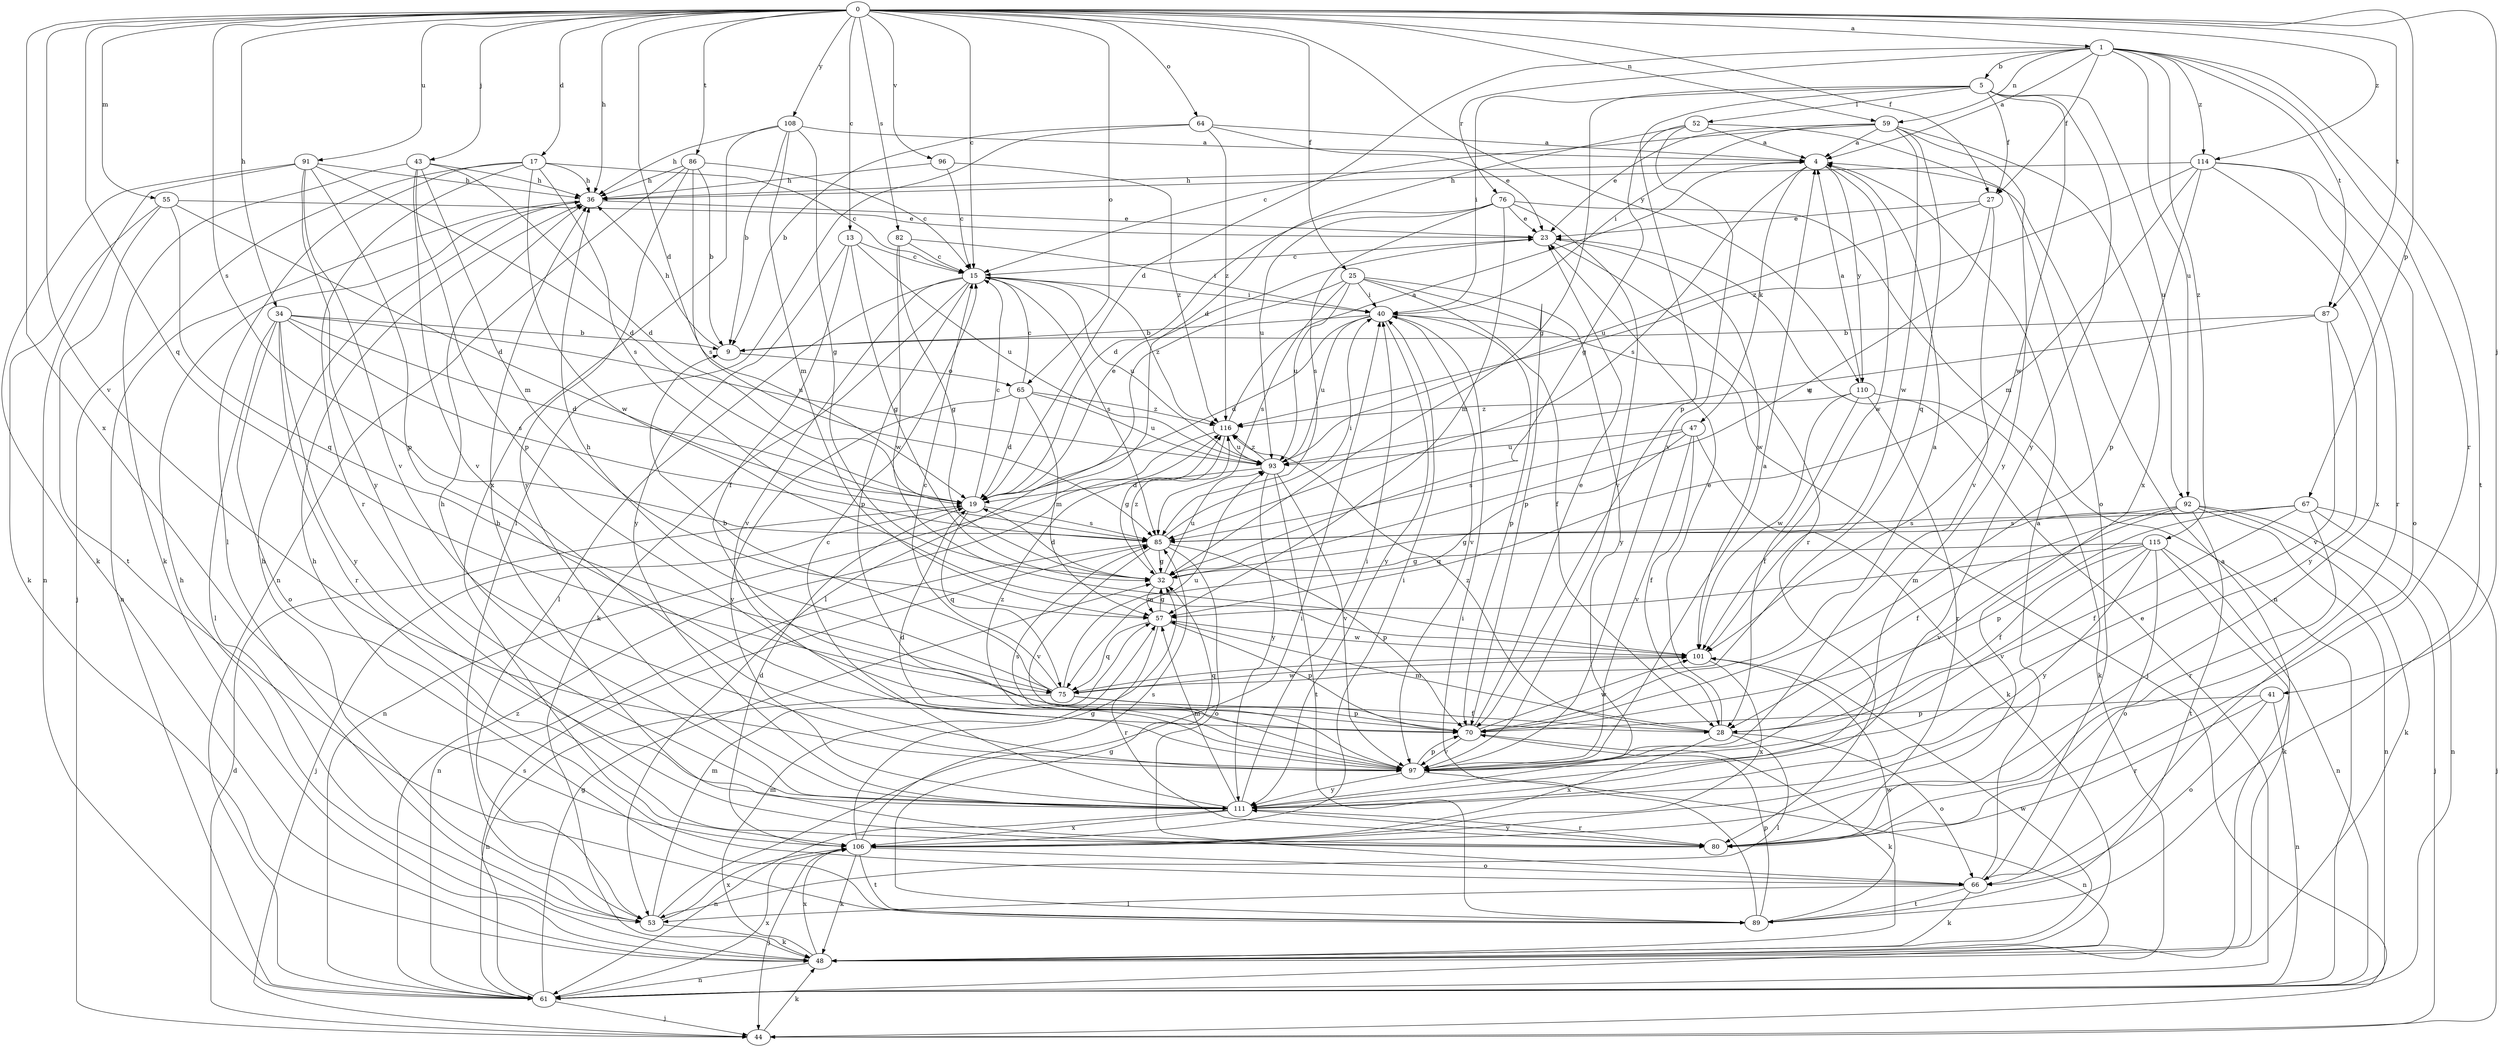 strict digraph  {
0;
1;
4;
5;
9;
13;
15;
17;
19;
23;
25;
27;
28;
32;
34;
36;
40;
41;
43;
44;
47;
48;
52;
53;
55;
57;
59;
61;
64;
65;
66;
67;
70;
75;
76;
80;
82;
85;
86;
87;
89;
91;
92;
93;
96;
97;
101;
106;
108;
110;
111;
114;
115;
116;
0 -> 1  [label=a];
0 -> 13  [label=c];
0 -> 15  [label=c];
0 -> 17  [label=d];
0 -> 19  [label=d];
0 -> 25  [label=f];
0 -> 27  [label=f];
0 -> 34  [label=h];
0 -> 36  [label=h];
0 -> 41  [label=j];
0 -> 43  [label=j];
0 -> 55  [label=m];
0 -> 59  [label=n];
0 -> 64  [label=o];
0 -> 65  [label=o];
0 -> 67  [label=p];
0 -> 75  [label=q];
0 -> 82  [label=s];
0 -> 85  [label=s];
0 -> 86  [label=t];
0 -> 87  [label=t];
0 -> 91  [label=u];
0 -> 96  [label=v];
0 -> 97  [label=v];
0 -> 106  [label=x];
0 -> 108  [label=y];
0 -> 110  [label=y];
0 -> 114  [label=z];
1 -> 4  [label=a];
1 -> 5  [label=b];
1 -> 19  [label=d];
1 -> 27  [label=f];
1 -> 59  [label=n];
1 -> 76  [label=r];
1 -> 80  [label=r];
1 -> 87  [label=t];
1 -> 89  [label=t];
1 -> 92  [label=u];
1 -> 114  [label=z];
1 -> 115  [label=z];
4 -> 36  [label=h];
4 -> 47  [label=k];
4 -> 85  [label=s];
4 -> 101  [label=w];
4 -> 110  [label=y];
5 -> 27  [label=f];
5 -> 32  [label=g];
5 -> 40  [label=i];
5 -> 52  [label=l];
5 -> 70  [label=p];
5 -> 92  [label=u];
5 -> 101  [label=w];
5 -> 111  [label=y];
9 -> 36  [label=h];
9 -> 65  [label=o];
13 -> 15  [label=c];
13 -> 28  [label=f];
13 -> 32  [label=g];
13 -> 93  [label=u];
13 -> 111  [label=y];
15 -> 40  [label=i];
15 -> 48  [label=k];
15 -> 53  [label=l];
15 -> 70  [label=p];
15 -> 85  [label=s];
15 -> 93  [label=u];
15 -> 97  [label=v];
15 -> 116  [label=z];
17 -> 15  [label=c];
17 -> 36  [label=h];
17 -> 44  [label=j];
17 -> 53  [label=l];
17 -> 80  [label=r];
17 -> 85  [label=s];
17 -> 101  [label=w];
19 -> 15  [label=c];
19 -> 23  [label=e];
19 -> 44  [label=j];
19 -> 75  [label=q];
19 -> 85  [label=s];
23 -> 15  [label=c];
23 -> 80  [label=r];
23 -> 101  [label=w];
25 -> 28  [label=f];
25 -> 40  [label=i];
25 -> 53  [label=l];
25 -> 70  [label=p];
25 -> 85  [label=s];
25 -> 93  [label=u];
25 -> 111  [label=y];
27 -> 23  [label=e];
27 -> 32  [label=g];
27 -> 93  [label=u];
27 -> 97  [label=v];
28 -> 23  [label=e];
28 -> 53  [label=l];
28 -> 57  [label=m];
28 -> 66  [label=o];
28 -> 106  [label=x];
28 -> 116  [label=z];
32 -> 19  [label=d];
32 -> 57  [label=m];
32 -> 93  [label=u];
32 -> 116  [label=z];
34 -> 9  [label=b];
34 -> 19  [label=d];
34 -> 53  [label=l];
34 -> 66  [label=o];
34 -> 80  [label=r];
34 -> 85  [label=s];
34 -> 93  [label=u];
34 -> 111  [label=y];
36 -> 23  [label=e];
36 -> 61  [label=n];
40 -> 9  [label=b];
40 -> 19  [label=d];
40 -> 44  [label=j];
40 -> 70  [label=p];
40 -> 93  [label=u];
40 -> 97  [label=v];
40 -> 111  [label=y];
41 -> 61  [label=n];
41 -> 66  [label=o];
41 -> 70  [label=p];
41 -> 80  [label=r];
43 -> 19  [label=d];
43 -> 36  [label=h];
43 -> 48  [label=k];
43 -> 57  [label=m];
43 -> 70  [label=p];
43 -> 97  [label=v];
44 -> 19  [label=d];
44 -> 48  [label=k];
47 -> 28  [label=f];
47 -> 48  [label=k];
47 -> 75  [label=q];
47 -> 85  [label=s];
47 -> 93  [label=u];
47 -> 97  [label=v];
48 -> 4  [label=a];
48 -> 36  [label=h];
48 -> 57  [label=m];
48 -> 61  [label=n];
48 -> 101  [label=w];
48 -> 106  [label=x];
52 -> 4  [label=a];
52 -> 19  [label=d];
52 -> 32  [label=g];
52 -> 66  [label=o];
52 -> 97  [label=v];
53 -> 36  [label=h];
53 -> 40  [label=i];
53 -> 48  [label=k];
53 -> 57  [label=m];
53 -> 106  [label=x];
55 -> 19  [label=d];
55 -> 23  [label=e];
55 -> 48  [label=k];
55 -> 75  [label=q];
55 -> 89  [label=t];
57 -> 32  [label=g];
57 -> 70  [label=p];
57 -> 75  [label=q];
57 -> 80  [label=r];
57 -> 101  [label=w];
59 -> 4  [label=a];
59 -> 15  [label=c];
59 -> 23  [label=e];
59 -> 40  [label=i];
59 -> 75  [label=q];
59 -> 101  [label=w];
59 -> 106  [label=x];
59 -> 111  [label=y];
61 -> 23  [label=e];
61 -> 32  [label=g];
61 -> 44  [label=j];
61 -> 85  [label=s];
61 -> 106  [label=x];
61 -> 116  [label=z];
64 -> 4  [label=a];
64 -> 9  [label=b];
64 -> 23  [label=e];
64 -> 53  [label=l];
64 -> 116  [label=z];
65 -> 15  [label=c];
65 -> 19  [label=d];
65 -> 57  [label=m];
65 -> 93  [label=u];
65 -> 111  [label=y];
65 -> 116  [label=z];
66 -> 4  [label=a];
66 -> 48  [label=k];
66 -> 53  [label=l];
66 -> 89  [label=t];
67 -> 28  [label=f];
67 -> 32  [label=g];
67 -> 44  [label=j];
67 -> 61  [label=n];
67 -> 70  [label=p];
67 -> 80  [label=r];
67 -> 85  [label=s];
70 -> 4  [label=a];
70 -> 23  [label=e];
70 -> 48  [label=k];
70 -> 97  [label=v];
70 -> 101  [label=w];
75 -> 9  [label=b];
75 -> 15  [label=c];
75 -> 28  [label=f];
75 -> 36  [label=h];
75 -> 61  [label=n];
75 -> 70  [label=p];
75 -> 93  [label=u];
75 -> 101  [label=w];
76 -> 19  [label=d];
76 -> 23  [label=e];
76 -> 57  [label=m];
76 -> 61  [label=n];
76 -> 85  [label=s];
76 -> 93  [label=u];
76 -> 97  [label=v];
80 -> 36  [label=h];
80 -> 111  [label=y];
82 -> 15  [label=c];
82 -> 32  [label=g];
82 -> 40  [label=i];
82 -> 101  [label=w];
85 -> 32  [label=g];
85 -> 40  [label=i];
85 -> 61  [label=n];
85 -> 66  [label=o];
85 -> 70  [label=p];
85 -> 97  [label=v];
86 -> 9  [label=b];
86 -> 15  [label=c];
86 -> 36  [label=h];
86 -> 61  [label=n];
86 -> 85  [label=s];
86 -> 111  [label=y];
87 -> 9  [label=b];
87 -> 93  [label=u];
87 -> 97  [label=v];
87 -> 111  [label=y];
89 -> 32  [label=g];
89 -> 36  [label=h];
89 -> 40  [label=i];
89 -> 70  [label=p];
89 -> 101  [label=w];
91 -> 19  [label=d];
91 -> 36  [label=h];
91 -> 48  [label=k];
91 -> 61  [label=n];
91 -> 70  [label=p];
91 -> 97  [label=v];
91 -> 111  [label=y];
92 -> 28  [label=f];
92 -> 44  [label=j];
92 -> 48  [label=k];
92 -> 61  [label=n];
92 -> 85  [label=s];
92 -> 89  [label=t];
92 -> 97  [label=v];
93 -> 19  [label=d];
93 -> 89  [label=t];
93 -> 97  [label=v];
93 -> 111  [label=y];
93 -> 116  [label=z];
96 -> 15  [label=c];
96 -> 36  [label=h];
96 -> 116  [label=z];
97 -> 4  [label=a];
97 -> 19  [label=d];
97 -> 61  [label=n];
97 -> 70  [label=p];
97 -> 85  [label=s];
97 -> 111  [label=y];
97 -> 116  [label=z];
101 -> 75  [label=q];
101 -> 106  [label=x];
106 -> 19  [label=d];
106 -> 32  [label=g];
106 -> 40  [label=i];
106 -> 44  [label=j];
106 -> 48  [label=k];
106 -> 66  [label=o];
106 -> 85  [label=s];
106 -> 89  [label=t];
108 -> 4  [label=a];
108 -> 9  [label=b];
108 -> 32  [label=g];
108 -> 36  [label=h];
108 -> 57  [label=m];
108 -> 106  [label=x];
110 -> 4  [label=a];
110 -> 28  [label=f];
110 -> 48  [label=k];
110 -> 80  [label=r];
110 -> 101  [label=w];
110 -> 116  [label=z];
111 -> 15  [label=c];
111 -> 36  [label=h];
111 -> 40  [label=i];
111 -> 57  [label=m];
111 -> 61  [label=n];
111 -> 80  [label=r];
111 -> 106  [label=x];
114 -> 36  [label=h];
114 -> 57  [label=m];
114 -> 66  [label=o];
114 -> 70  [label=p];
114 -> 80  [label=r];
114 -> 106  [label=x];
114 -> 116  [label=z];
115 -> 28  [label=f];
115 -> 32  [label=g];
115 -> 48  [label=k];
115 -> 57  [label=m];
115 -> 61  [label=n];
115 -> 66  [label=o];
115 -> 97  [label=v];
115 -> 111  [label=y];
116 -> 4  [label=a];
116 -> 32  [label=g];
116 -> 61  [label=n];
116 -> 93  [label=u];
}
